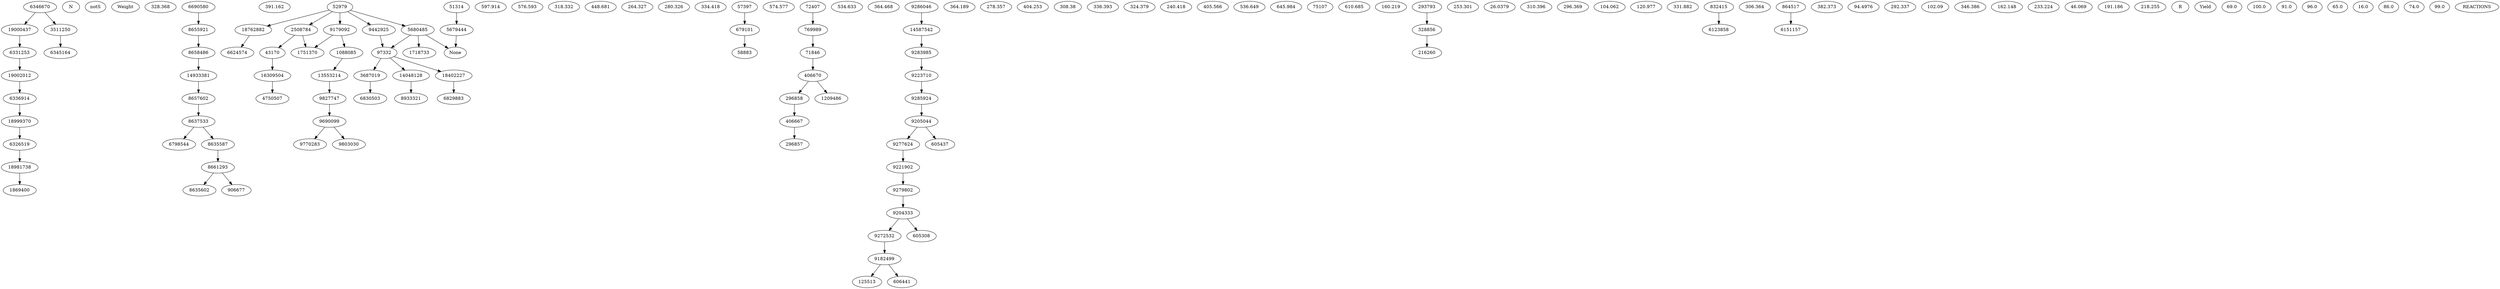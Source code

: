 digraph G {
6345164 N notS Weight 328.368
6798544 N notS Weight 391.162
6346670 N notS Weight 328.368
6624574 N notS Weight 597.914
6829883 N notS Weight 576.593
51314 N notS Weight 318.332
6830503 N notS Weight 448.681
8635587 N notS Weight 264.327
8635602 N notS Weight 280.326
6690580 N notS Weight 334.418
57397 N notS Weight 334.418
8657602 N notS Weight 574.577
71846 N notS Weight 534.633
8658486 N notS Weight 448.681
8933321 N notS Weight 364.468
9272532 N notS Weight 364.189
9277624 N notS Weight 278.357
9279802 N notS Weight 404.253
9283985 N notS Weight 308.38
52979 N notS Weight 334.418
9285924 N notS Weight 336.393
9286046 N notS Weight 324.379
9770283 N notS Weight 240.418
9803030 N notS Weight 405.566
72407 N notS Weight 536.649
9827747 N notS Weight 645.984
75107 N notS Weight 610.685
97332 N notS Weight 334.418
125513 N notS Weight 160.219
216260 N notS Weight 253.301
906677 N notS Weight 26.0379
293793 N notS Weight 310.396
296858 N notS Weight 296.369
1751370 N notS Weight 104.062
605308 N notS Weight 120.977
43170 N notS Weight 310.396
606441 N notS Weight 331.882
832415 N notS Weight 306.364
864517 N notS Weight 382.373
605437 N notS Weight 94.4976
1088085 N notS Weight 310.396
296857 N notS Weight 292.337
1209486 N notS Weight 102.09
58883 N notS Weight 346.386
1869400 N notS Weight 162.148
4750507 N notS Weight 233.224
1718733 N notS Weight 46.069
6326519 N notS Weight 191.186
6331253 N notS Weight 218.255
6336914 N notS Weight 280.326
9179092 R Yield 69.0
9182499 R Yield 100.0
9204333 R Yield 91.0
9205044 R Yield 96.0
9221902 R Yield 65.0
9442925 R Yield 16.0
9690099 R Yield 86.0
2508784 R Yield 65.0
3687019 R Yield 96.0
8637533 R Yield 74.0
8655921 R Yield 99.0
REACTIONS
8661293->8635602
8661293->906677
8635587->8661293
9179092->1088085
9179092->1751370
52979->9179092
9182499->125513
9182499->606441
9272532->9182499
9204333->605308
9204333->9272532
9279802->9204333
9205044->605437
9205044->9277624
9285924->9205044
9221902->9279802
9277624->9221902
9223710->9285924
9283985->9223710
9442925->97332
52979->9442925
9690099->9770283
9690099->9803030
9827747->9690099
13553214->9827747
1088085->13553214
14048128->8933321
97332->14048128
14587542->9283985
9286046->14587542
14933381->8657602
8658486->14933381
16309504->4750507
43170->16309504
18402227->6829883
97332->18402227
18762882->6624574
52979->18762882
18981738->1869400
6326519->18981738
18999370->6326519
6336914->18999370
19000437->6331253
6346670->19000437
19002012->6336914
6331253->19002012
328856->216260
293793->328856
406667->296857
296858->406667
406670->1209486
406670->296858
71846->406670
679101->58883
57397->679101
769989->71846
72407->769989
2508784->1751370
2508784->43170
52979->2508784
3511250->6345164
6346670->3511250
3687019->6830503
97332->3687019
5679444->None
51314->5679444
5680485->1718733
5680485->97332
5680485->None
52979->5680485
832415->6123858
864517->6151157
8637533->6798544
8637533->8635587
8657602->8637533
8655921->8658486
6690580->8655921
}
